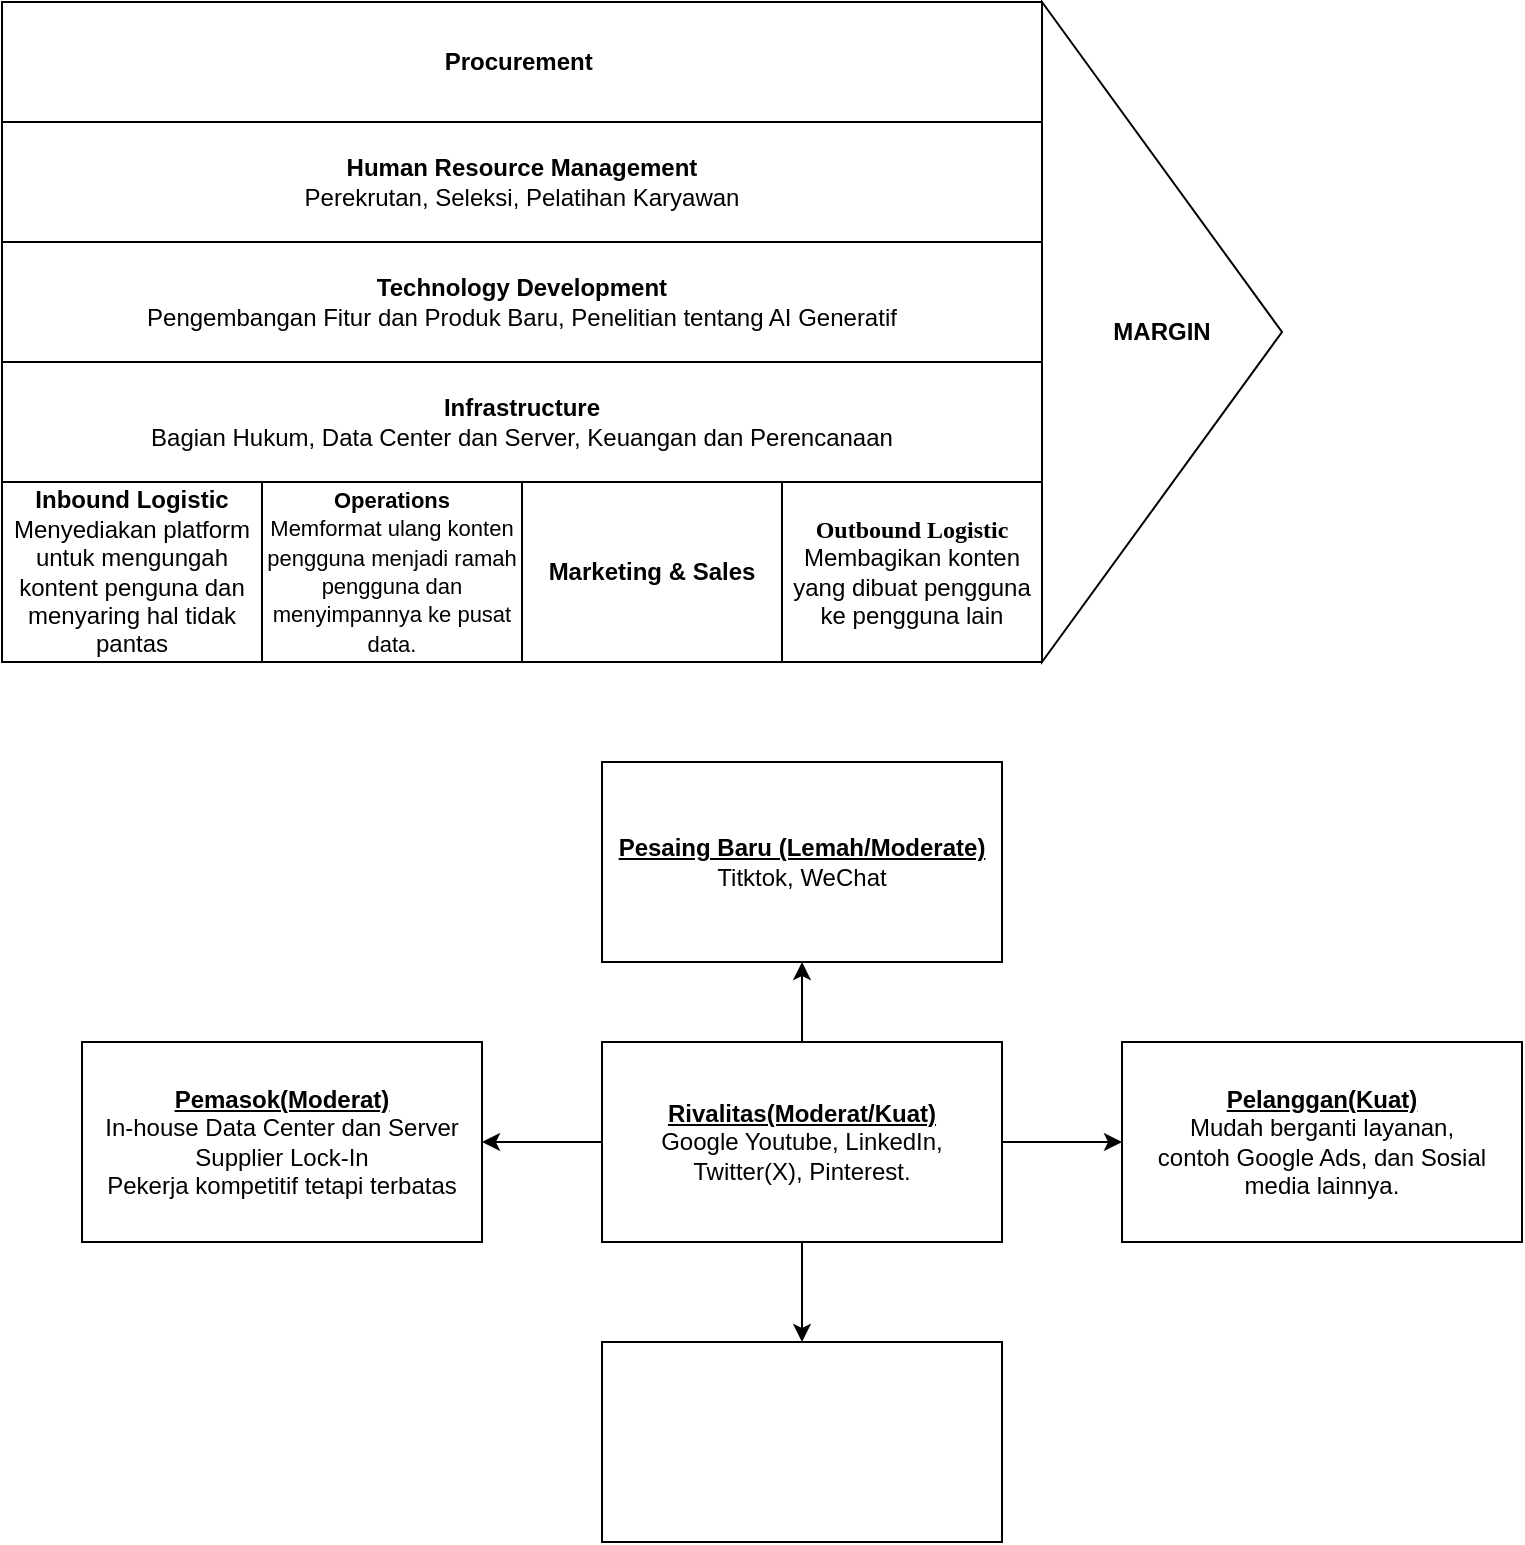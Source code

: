<mxfile version="24.6.2" type="github">
  <diagram name="Page-1" id="Vned0AJL_Sf1EVz8iLoT">
    <mxGraphModel dx="922" dy="460" grid="1" gridSize="10" guides="1" tooltips="1" connect="1" arrows="1" fold="1" page="1" pageScale="1" pageWidth="850" pageHeight="1100" math="0" shadow="0">
      <root>
        <mxCell id="0" />
        <mxCell id="1" parent="0" />
        <mxCell id="iblUcHsWFGveh7NraL_f-1" value="&lt;b&gt;Procurement&amp;nbsp;&lt;/b&gt;" style="rounded=0;whiteSpace=wrap;html=1;" parent="1" vertex="1">
          <mxGeometry x="40" y="40" width="520" height="60" as="geometry" />
        </mxCell>
        <mxCell id="iblUcHsWFGveh7NraL_f-2" value="&lt;b&gt;Technology Development&lt;/b&gt;&lt;div&gt;Pengembangan Fitur dan Produk Baru, Penelitian tentang AI Generatif&lt;br&gt;&lt;/div&gt;" style="rounded=0;whiteSpace=wrap;html=1;" parent="1" vertex="1">
          <mxGeometry x="40" y="160" width="520" height="60" as="geometry" />
        </mxCell>
        <mxCell id="iblUcHsWFGveh7NraL_f-3" value="&lt;div&gt;&lt;b&gt;Human Resource Management&lt;/b&gt;&lt;/div&gt;&lt;div&gt;Perekrutan, Seleksi, Pelatihan Karyawan&lt;/div&gt;" style="rounded=0;whiteSpace=wrap;html=1;" parent="1" vertex="1">
          <mxGeometry x="40" y="100" width="520" height="60" as="geometry" />
        </mxCell>
        <mxCell id="iblUcHsWFGveh7NraL_f-4" value="&lt;span style=&quot;text-indent: 0cm; background-color: initial;&quot;&gt;&lt;b&gt;Infrastructure&lt;/b&gt;&lt;/span&gt;&lt;div&gt;Bagian Hukum, Data Center dan Server, Keuangan dan Perencanaan&lt;br&gt;&lt;/div&gt;" style="rounded=0;whiteSpace=wrap;html=1;" parent="1" vertex="1">
          <mxGeometry x="40" y="220" width="520" height="60" as="geometry" />
        </mxCell>
        <mxCell id="iblUcHsWFGveh7NraL_f-5" value="&lt;div&gt;&lt;b&gt;Inbound Logistic&lt;/b&gt;&lt;/div&gt;&lt;div&gt;Menyediakan platform untuk mengungah kontent penguna dan menyaring hal tidak pantas&lt;/div&gt;" style="rounded=0;whiteSpace=wrap;html=1;" parent="1" vertex="1">
          <mxGeometry x="40" y="280" width="130" height="90" as="geometry" />
        </mxCell>
        <mxCell id="iblUcHsWFGveh7NraL_f-6" value="&lt;div&gt;&lt;b&gt;&lt;span style=&quot;&quot; lang=&quot;SV&quot;&gt;&lt;font style=&quot;font-size: 12px;&quot;&gt;Marketing &amp;amp; Sales&lt;/font&gt;&lt;/span&gt;&lt;/b&gt;&lt;br&gt;&lt;/div&gt;" style="rounded=0;whiteSpace=wrap;html=1;" parent="1" vertex="1">
          <mxGeometry x="300" y="280" width="130" height="90" as="geometry" />
        </mxCell>
        <mxCell id="iblUcHsWFGveh7NraL_f-7" value="&lt;div style=&quot;&quot;&gt;&lt;b style=&quot;background-color: initial;&quot;&gt;&lt;span style=&quot;font-family: &amp;quot;Times New Roman&amp;quot;, serif;&quot; lang=&quot;SV&quot;&gt;&lt;font style=&quot;font-size: 12px;&quot;&gt;Outbound Logistic&lt;/font&gt;&lt;/span&gt;&lt;/b&gt;&lt;/div&gt;&lt;div style=&quot;&quot;&gt;Membagikan konten yang dibuat pengguna ke pengguna lain&lt;br&gt;&lt;/div&gt;" style="rounded=0;whiteSpace=wrap;html=1;" parent="1" vertex="1">
          <mxGeometry x="430" y="280" width="130" height="90" as="geometry" />
        </mxCell>
        <mxCell id="iblUcHsWFGveh7NraL_f-8" value="&lt;div style=&quot;font-size: 11px;&quot;&gt;&lt;font style=&quot;font-size: 11px;&quot;&gt;&lt;b&gt;&lt;span style=&quot;&quot; lang=&quot;SV&quot;&gt;Operations&lt;/span&gt;&lt;/b&gt;&lt;br&gt;&lt;/font&gt;&lt;/div&gt;&lt;div style=&quot;&quot;&gt;&lt;span style=&quot;font-size: 11px;&quot;&gt;Memformat ulang konten pengguna menjadi ramah pengguna dan menyimpannya ke pusat data.&lt;/span&gt;&lt;br&gt;&lt;/div&gt;" style="rounded=0;whiteSpace=wrap;html=1;" parent="1" vertex="1">
          <mxGeometry x="170" y="280" width="130" height="90" as="geometry" />
        </mxCell>
        <mxCell id="iblUcHsWFGveh7NraL_f-10" value="&lt;b&gt;MARGIN&lt;/b&gt;" style="triangle;whiteSpace=wrap;html=1;" parent="1" vertex="1">
          <mxGeometry x="560" y="40" width="120" height="330" as="geometry" />
        </mxCell>
        <mxCell id="8O4uAdFe4wAA6HJJ4pzz-3" value="" style="edgeStyle=orthogonalEdgeStyle;rounded=0;orthogonalLoop=1;jettySize=auto;html=1;" edge="1" parent="1" source="8O4uAdFe4wAA6HJJ4pzz-1" target="8O4uAdFe4wAA6HJJ4pzz-2">
          <mxGeometry relative="1" as="geometry" />
        </mxCell>
        <mxCell id="8O4uAdFe4wAA6HJJ4pzz-5" value="" style="edgeStyle=orthogonalEdgeStyle;rounded=0;orthogonalLoop=1;jettySize=auto;html=1;" edge="1" parent="1" source="8O4uAdFe4wAA6HJJ4pzz-1" target="8O4uAdFe4wAA6HJJ4pzz-4">
          <mxGeometry relative="1" as="geometry" />
        </mxCell>
        <mxCell id="8O4uAdFe4wAA6HJJ4pzz-7" value="" style="edgeStyle=orthogonalEdgeStyle;rounded=0;orthogonalLoop=1;jettySize=auto;html=1;" edge="1" parent="1" source="8O4uAdFe4wAA6HJJ4pzz-1" target="8O4uAdFe4wAA6HJJ4pzz-6">
          <mxGeometry relative="1" as="geometry" />
        </mxCell>
        <mxCell id="8O4uAdFe4wAA6HJJ4pzz-9" value="" style="edgeStyle=orthogonalEdgeStyle;rounded=0;orthogonalLoop=1;jettySize=auto;html=1;" edge="1" parent="1" source="8O4uAdFe4wAA6HJJ4pzz-1" target="8O4uAdFe4wAA6HJJ4pzz-8">
          <mxGeometry relative="1" as="geometry" />
        </mxCell>
        <mxCell id="8O4uAdFe4wAA6HJJ4pzz-1" value="&lt;b&gt;&lt;u&gt;Rivalitas(Moderat/Kuat)&lt;/u&gt;&lt;/b&gt;&lt;div&gt;&lt;div&gt;Google Youtube, LinkedIn, Twitter(X), Pinterest.&lt;/div&gt;&lt;/div&gt;" style="rounded=0;whiteSpace=wrap;html=1;" vertex="1" parent="1">
          <mxGeometry x="340" y="560" width="200" height="100" as="geometry" />
        </mxCell>
        <mxCell id="8O4uAdFe4wAA6HJJ4pzz-2" value="&lt;b&gt;&lt;u&gt;Pesaing Baru (Lemah/Moderate)&lt;/u&gt;&lt;/b&gt;&lt;div&gt;Titktok, WeChat&lt;/div&gt;" style="whiteSpace=wrap;html=1;rounded=0;" vertex="1" parent="1">
          <mxGeometry x="340" y="420" width="200" height="100" as="geometry" />
        </mxCell>
        <mxCell id="8O4uAdFe4wAA6HJJ4pzz-4" value="&lt;b&gt;&lt;u&gt;Pelanggan(Kuat)&lt;/u&gt;&lt;/b&gt;&lt;div&gt;Mudah berganti layanan, contoh&amp;nbsp;&lt;span style=&quot;background-color: initial;&quot;&gt;Google Ads, dan Sosial media lainnya.&lt;/span&gt;&lt;/div&gt;" style="whiteSpace=wrap;html=1;rounded=0;" vertex="1" parent="1">
          <mxGeometry x="600" y="560" width="200" height="100" as="geometry" />
        </mxCell>
        <mxCell id="8O4uAdFe4wAA6HJJ4pzz-6" value="&lt;b&gt;&lt;u&gt;Pemasok(Moderat)&lt;/u&gt;&lt;/b&gt;&lt;div&gt;In-house&amp;nbsp;&lt;span style=&quot;background-color: initial;&quot;&gt;Data Center dan Server&lt;/span&gt;&lt;/div&gt;&lt;div&gt;&lt;span style=&quot;background-color: initial;&quot;&gt;Supplier Lock-In&lt;/span&gt;&lt;/div&gt;&lt;div&gt;&lt;span style=&quot;background-color: initial;&quot;&gt;Pekerja&amp;nbsp;&lt;/span&gt;&lt;span style=&quot;background-color: initial;&quot;&gt;kompetitif&amp;nbsp;&lt;/span&gt;&lt;span style=&quot;background-color: initial;&quot;&gt;tetapi&amp;nbsp;&lt;/span&gt;&lt;span style=&quot;background-color: initial;&quot;&gt;terbatas&lt;/span&gt;&lt;/div&gt;" style="whiteSpace=wrap;html=1;rounded=0;" vertex="1" parent="1">
          <mxGeometry x="80" y="560" width="200" height="100" as="geometry" />
        </mxCell>
        <mxCell id="8O4uAdFe4wAA6HJJ4pzz-8" value="" style="whiteSpace=wrap;html=1;rounded=0;" vertex="1" parent="1">
          <mxGeometry x="340" y="710" width="200" height="100" as="geometry" />
        </mxCell>
      </root>
    </mxGraphModel>
  </diagram>
</mxfile>
